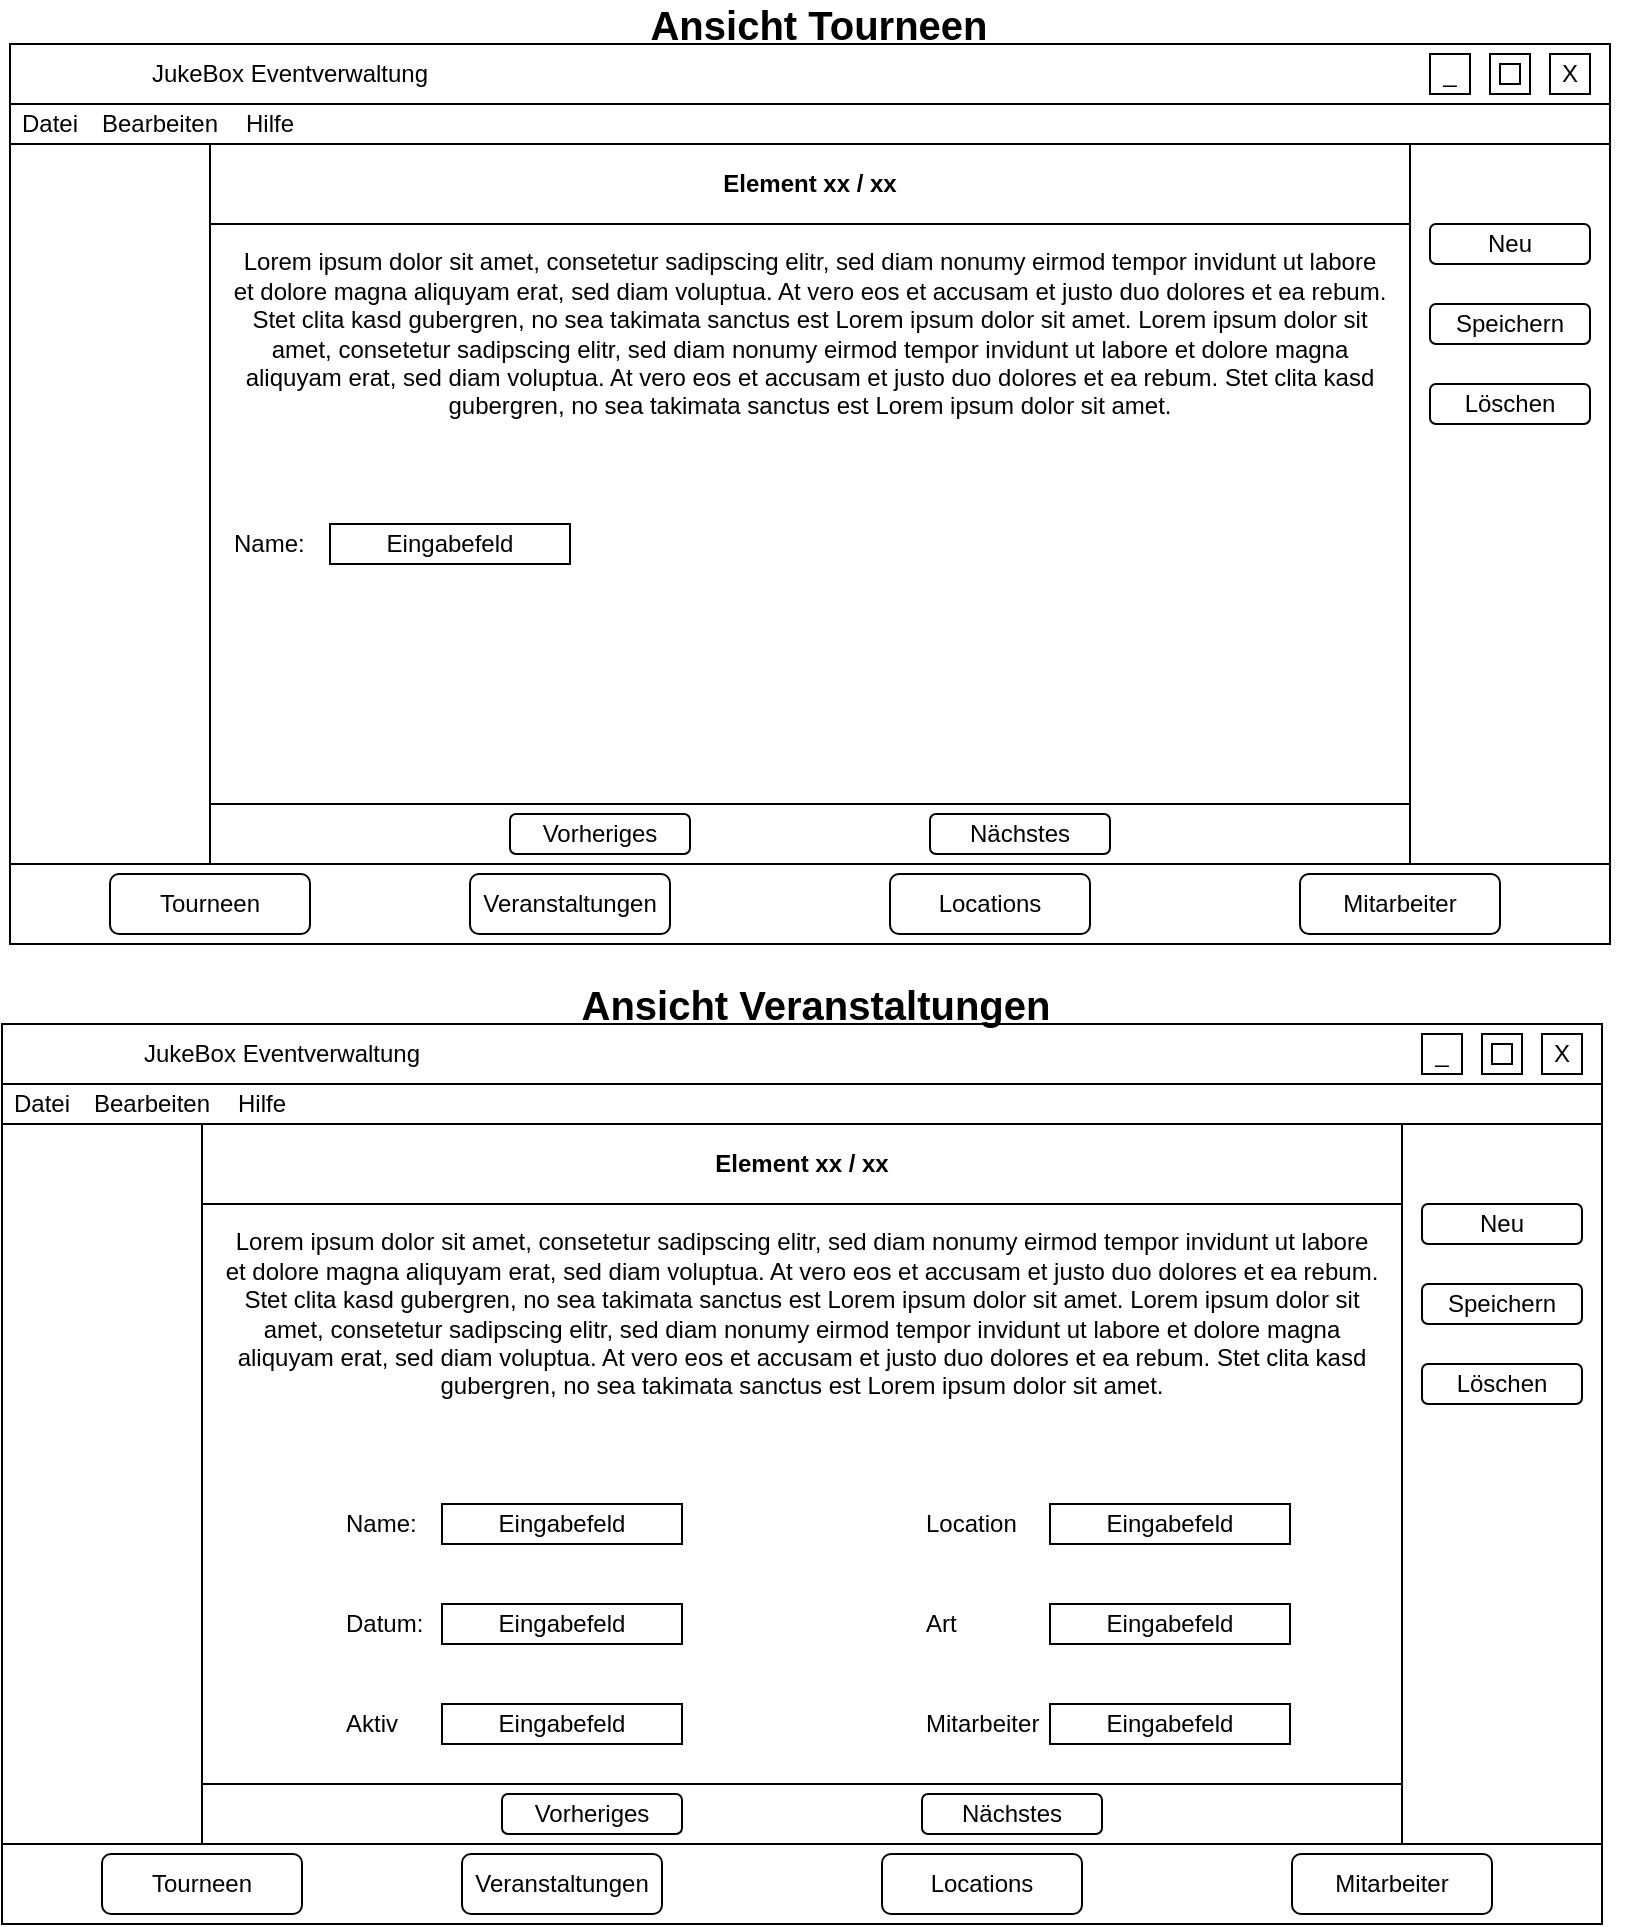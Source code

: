 <mxfile version="15.1.3" type="device" pages="2"><diagram id="r9TmjnMSo731o7vQJbhU" name="Wireframe"><mxGraphModel dx="1038" dy="607" grid="1" gridSize="10" guides="1" tooltips="1" connect="1" arrows="1" fold="1" page="1" pageScale="1" pageWidth="827" pageHeight="1169" math="0" shadow="0"><root><mxCell id="0"/><mxCell id="1" parent="0"/><mxCell id="W1naLXZ1ejZ3wlmJ8ifL-1" value="" style="rounded=0;whiteSpace=wrap;html=1;aspect=fixed;" vertex="1" parent="1"><mxGeometry x="14" y="30" width="800" height="450" as="geometry"/></mxCell><mxCell id="W1naLXZ1ejZ3wlmJ8ifL-2" value="" style="rounded=0;whiteSpace=wrap;html=1;" vertex="1" parent="1"><mxGeometry x="14" y="30" width="800" height="30" as="geometry"/></mxCell><mxCell id="W1naLXZ1ejZ3wlmJ8ifL-3" value="X" style="whiteSpace=wrap;html=1;aspect=fixed;" vertex="1" parent="1"><mxGeometry x="784" y="35" width="20" height="20" as="geometry"/></mxCell><mxCell id="W1naLXZ1ejZ3wlmJ8ifL-4" value="" style="whiteSpace=wrap;html=1;aspect=fixed;" vertex="1" parent="1"><mxGeometry x="754" y="35" width="20" height="20" as="geometry"/></mxCell><mxCell id="W1naLXZ1ejZ3wlmJ8ifL-5" value="_" style="whiteSpace=wrap;html=1;aspect=fixed;" vertex="1" parent="1"><mxGeometry x="724" y="35" width="20" height="20" as="geometry"/></mxCell><mxCell id="W1naLXZ1ejZ3wlmJ8ifL-6" value="" style="whiteSpace=wrap;html=1;aspect=fixed;" vertex="1" parent="1"><mxGeometry x="759" y="40" width="10" height="10" as="geometry"/></mxCell><mxCell id="W1naLXZ1ejZ3wlmJ8ifL-7" value="JukeBox Eventverwaltung" style="text;html=1;strokeColor=none;fillColor=none;align=center;verticalAlign=middle;whiteSpace=wrap;rounded=0;" vertex="1" parent="1"><mxGeometry x="24" y="35" width="260" height="20" as="geometry"/></mxCell><mxCell id="W1naLXZ1ejZ3wlmJ8ifL-8" value="" style="rounded=0;whiteSpace=wrap;html=1;" vertex="1" parent="1"><mxGeometry x="14" y="60" width="800" height="20" as="geometry"/></mxCell><mxCell id="W1naLXZ1ejZ3wlmJ8ifL-10" value="Datei" style="text;html=1;strokeColor=none;fillColor=none;align=center;verticalAlign=middle;whiteSpace=wrap;rounded=0;" vertex="1" parent="1"><mxGeometry x="14" y="60" width="40" height="20" as="geometry"/></mxCell><mxCell id="W1naLXZ1ejZ3wlmJ8ifL-11" value="Bearbeiten" style="text;html=1;strokeColor=none;fillColor=none;align=center;verticalAlign=middle;whiteSpace=wrap;rounded=0;" vertex="1" parent="1"><mxGeometry x="54" y="60" width="70" height="20" as="geometry"/></mxCell><mxCell id="W1naLXZ1ejZ3wlmJ8ifL-12" value="Hilfe" style="text;html=1;strokeColor=none;fillColor=none;align=center;verticalAlign=middle;whiteSpace=wrap;rounded=0;" vertex="1" parent="1"><mxGeometry x="124" y="60" width="40" height="20" as="geometry"/></mxCell><mxCell id="W1naLXZ1ejZ3wlmJ8ifL-13" value="" style="rounded=0;whiteSpace=wrap;html=1;" vertex="1" parent="1"><mxGeometry x="14" y="440" width="800" height="40" as="geometry"/></mxCell><mxCell id="W1naLXZ1ejZ3wlmJ8ifL-14" value="Tourneen" style="rounded=1;whiteSpace=wrap;html=1;" vertex="1" parent="1"><mxGeometry x="64" y="445" width="100" height="30" as="geometry"/></mxCell><mxCell id="W1naLXZ1ejZ3wlmJ8ifL-15" value="Veranstaltungen" style="rounded=1;whiteSpace=wrap;html=1;" vertex="1" parent="1"><mxGeometry x="244" y="445" width="100" height="30" as="geometry"/></mxCell><mxCell id="W1naLXZ1ejZ3wlmJ8ifL-16" value="Locations" style="rounded=1;whiteSpace=wrap;html=1;" vertex="1" parent="1"><mxGeometry x="454" y="445" width="100" height="30" as="geometry"/></mxCell><mxCell id="W1naLXZ1ejZ3wlmJ8ifL-17" value="Mitarbeiter" style="rounded=1;whiteSpace=wrap;html=1;" vertex="1" parent="1"><mxGeometry x="659" y="445" width="100" height="30" as="geometry"/></mxCell><mxCell id="W1naLXZ1ejZ3wlmJ8ifL-18" value="" style="rounded=0;whiteSpace=wrap;html=1;" vertex="1" parent="1"><mxGeometry x="14" y="80" width="100" height="360" as="geometry"/></mxCell><mxCell id="W1naLXZ1ejZ3wlmJ8ifL-19" value="" style="rounded=0;whiteSpace=wrap;html=1;" vertex="1" parent="1"><mxGeometry x="714" y="80" width="100" height="360" as="geometry"/></mxCell><mxCell id="W1naLXZ1ejZ3wlmJ8ifL-20" value="" style="rounded=0;whiteSpace=wrap;html=1;" vertex="1" parent="1"><mxGeometry x="114" y="80" width="600" height="360" as="geometry"/></mxCell><mxCell id="W1naLXZ1ejZ3wlmJ8ifL-21" value="Element xx / xx" style="text;html=1;strokeColor=none;fillColor=none;align=center;verticalAlign=middle;whiteSpace=wrap;rounded=0;fontStyle=1" vertex="1" parent="1"><mxGeometry x="114" y="90" width="600" height="20" as="geometry"/></mxCell><mxCell id="W1naLXZ1ejZ3wlmJ8ifL-23" value="Neu" style="rounded=1;whiteSpace=wrap;html=1;" vertex="1" parent="1"><mxGeometry x="724" y="120" width="80" height="20" as="geometry"/></mxCell><mxCell id="W1naLXZ1ejZ3wlmJ8ifL-24" value="Speichern" style="rounded=1;whiteSpace=wrap;html=1;" vertex="1" parent="1"><mxGeometry x="724" y="160" width="80" height="20" as="geometry"/></mxCell><mxCell id="W1naLXZ1ejZ3wlmJ8ifL-25" value="Löschen" style="rounded=1;whiteSpace=wrap;html=1;" vertex="1" parent="1"><mxGeometry x="724" y="200" width="80" height="20" as="geometry"/></mxCell><mxCell id="W1naLXZ1ejZ3wlmJ8ifL-26" value="" style="rounded=0;whiteSpace=wrap;html=1;" vertex="1" parent="1"><mxGeometry x="114" y="410" width="600" height="30" as="geometry"/></mxCell><mxCell id="W1naLXZ1ejZ3wlmJ8ifL-28" value="Nächstes" style="rounded=1;whiteSpace=wrap;html=1;" vertex="1" parent="1"><mxGeometry x="474" y="415" width="90" height="20" as="geometry"/></mxCell><mxCell id="W1naLXZ1ejZ3wlmJ8ifL-29" value="Vorheriges" style="rounded=1;whiteSpace=wrap;html=1;" vertex="1" parent="1"><mxGeometry x="264" y="415" width="90" height="20" as="geometry"/></mxCell><mxCell id="W1naLXZ1ejZ3wlmJ8ifL-32" value="" style="rounded=0;whiteSpace=wrap;html=1;" vertex="1" parent="1"><mxGeometry x="114" y="120" width="600" height="290" as="geometry"/></mxCell><mxCell id="W1naLXZ1ejZ3wlmJ8ifL-33" value="Lorem ipsum dolor sit amet, consetetur sadipscing elitr, sed diam nonumy eirmod tempor invidunt ut labore et dolore magna aliquyam erat, sed diam voluptua. At vero eos et accusam et justo duo dolores et ea rebum. Stet clita kasd gubergren, no sea takimata sanctus est Lorem ipsum dolor sit amet. Lorem ipsum dolor sit amet, consetetur sadipscing elitr, sed diam nonumy eirmod tempor invidunt ut labore et dolore magna aliquyam erat, sed diam voluptua. At vero eos et accusam et justo duo dolores et ea rebum. Stet clita kasd gubergren, no sea takimata sanctus est Lorem ipsum dolor sit amet." style="text;html=1;strokeColor=none;fillColor=none;align=center;verticalAlign=middle;whiteSpace=wrap;rounded=0;" vertex="1" parent="1"><mxGeometry x="124" y="130" width="580" height="90" as="geometry"/></mxCell><mxCell id="W1naLXZ1ejZ3wlmJ8ifL-34" value="Eingabefeld" style="rounded=0;whiteSpace=wrap;html=1;" vertex="1" parent="1"><mxGeometry x="174" y="270" width="120" height="20" as="geometry"/></mxCell><mxCell id="W1naLXZ1ejZ3wlmJ8ifL-35" value="Name:&amp;nbsp;" style="text;html=1;strokeColor=none;fillColor=none;align=left;verticalAlign=middle;whiteSpace=wrap;rounded=0;" vertex="1" parent="1"><mxGeometry x="124" y="270" width="50" height="20" as="geometry"/></mxCell><mxCell id="W1naLXZ1ejZ3wlmJ8ifL-36" value="" style="rounded=0;whiteSpace=wrap;html=1;aspect=fixed;" vertex="1" parent="1"><mxGeometry x="10" y="520" width="800" height="450" as="geometry"/></mxCell><mxCell id="W1naLXZ1ejZ3wlmJ8ifL-37" value="" style="rounded=0;whiteSpace=wrap;html=1;" vertex="1" parent="1"><mxGeometry x="10" y="520" width="800" height="30" as="geometry"/></mxCell><mxCell id="W1naLXZ1ejZ3wlmJ8ifL-38" value="X" style="whiteSpace=wrap;html=1;aspect=fixed;" vertex="1" parent="1"><mxGeometry x="780" y="525" width="20" height="20" as="geometry"/></mxCell><mxCell id="W1naLXZ1ejZ3wlmJ8ifL-39" value="" style="whiteSpace=wrap;html=1;aspect=fixed;" vertex="1" parent="1"><mxGeometry x="750" y="525" width="20" height="20" as="geometry"/></mxCell><mxCell id="W1naLXZ1ejZ3wlmJ8ifL-40" value="_" style="whiteSpace=wrap;html=1;aspect=fixed;" vertex="1" parent="1"><mxGeometry x="720" y="525" width="20" height="20" as="geometry"/></mxCell><mxCell id="W1naLXZ1ejZ3wlmJ8ifL-41" value="" style="whiteSpace=wrap;html=1;aspect=fixed;" vertex="1" parent="1"><mxGeometry x="755" y="530" width="10" height="10" as="geometry"/></mxCell><mxCell id="W1naLXZ1ejZ3wlmJ8ifL-42" value="JukeBox Eventverwaltung" style="text;html=1;strokeColor=none;fillColor=none;align=center;verticalAlign=middle;whiteSpace=wrap;rounded=0;" vertex="1" parent="1"><mxGeometry x="20" y="525" width="260" height="20" as="geometry"/></mxCell><mxCell id="W1naLXZ1ejZ3wlmJ8ifL-43" value="" style="rounded=0;whiteSpace=wrap;html=1;" vertex="1" parent="1"><mxGeometry x="10" y="550" width="800" height="20" as="geometry"/></mxCell><mxCell id="W1naLXZ1ejZ3wlmJ8ifL-44" value="Datei" style="text;html=1;strokeColor=none;fillColor=none;align=center;verticalAlign=middle;whiteSpace=wrap;rounded=0;" vertex="1" parent="1"><mxGeometry x="10" y="550" width="40" height="20" as="geometry"/></mxCell><mxCell id="W1naLXZ1ejZ3wlmJ8ifL-45" value="Bearbeiten" style="text;html=1;strokeColor=none;fillColor=none;align=center;verticalAlign=middle;whiteSpace=wrap;rounded=0;" vertex="1" parent="1"><mxGeometry x="50" y="550" width="70" height="20" as="geometry"/></mxCell><mxCell id="W1naLXZ1ejZ3wlmJ8ifL-46" value="Hilfe" style="text;html=1;strokeColor=none;fillColor=none;align=center;verticalAlign=middle;whiteSpace=wrap;rounded=0;" vertex="1" parent="1"><mxGeometry x="120" y="550" width="40" height="20" as="geometry"/></mxCell><mxCell id="W1naLXZ1ejZ3wlmJ8ifL-47" value="" style="rounded=0;whiteSpace=wrap;html=1;" vertex="1" parent="1"><mxGeometry x="10" y="930" width="800" height="40" as="geometry"/></mxCell><mxCell id="W1naLXZ1ejZ3wlmJ8ifL-48" value="Tourneen" style="rounded=1;whiteSpace=wrap;html=1;" vertex="1" parent="1"><mxGeometry x="60" y="935" width="100" height="30" as="geometry"/></mxCell><mxCell id="W1naLXZ1ejZ3wlmJ8ifL-49" value="Veranstaltungen" style="rounded=1;whiteSpace=wrap;html=1;" vertex="1" parent="1"><mxGeometry x="240" y="935" width="100" height="30" as="geometry"/></mxCell><mxCell id="W1naLXZ1ejZ3wlmJ8ifL-50" value="Locations" style="rounded=1;whiteSpace=wrap;html=1;" vertex="1" parent="1"><mxGeometry x="450" y="935" width="100" height="30" as="geometry"/></mxCell><mxCell id="W1naLXZ1ejZ3wlmJ8ifL-51" value="Mitarbeiter" style="rounded=1;whiteSpace=wrap;html=1;" vertex="1" parent="1"><mxGeometry x="655" y="935" width="100" height="30" as="geometry"/></mxCell><mxCell id="W1naLXZ1ejZ3wlmJ8ifL-52" value="" style="rounded=0;whiteSpace=wrap;html=1;" vertex="1" parent="1"><mxGeometry x="10" y="570" width="100" height="360" as="geometry"/></mxCell><mxCell id="W1naLXZ1ejZ3wlmJ8ifL-53" value="" style="rounded=0;whiteSpace=wrap;html=1;" vertex="1" parent="1"><mxGeometry x="710" y="570" width="100" height="360" as="geometry"/></mxCell><mxCell id="W1naLXZ1ejZ3wlmJ8ifL-54" value="" style="rounded=0;whiteSpace=wrap;html=1;" vertex="1" parent="1"><mxGeometry x="110" y="570" width="600" height="360" as="geometry"/></mxCell><mxCell id="W1naLXZ1ejZ3wlmJ8ifL-55" value="Element xx / xx" style="text;html=1;strokeColor=none;fillColor=none;align=center;verticalAlign=middle;whiteSpace=wrap;rounded=0;fontStyle=1" vertex="1" parent="1"><mxGeometry x="110" y="580" width="600" height="20" as="geometry"/></mxCell><mxCell id="W1naLXZ1ejZ3wlmJ8ifL-56" value="Neu" style="rounded=1;whiteSpace=wrap;html=1;" vertex="1" parent="1"><mxGeometry x="720" y="610" width="80" height="20" as="geometry"/></mxCell><mxCell id="W1naLXZ1ejZ3wlmJ8ifL-57" value="Speichern" style="rounded=1;whiteSpace=wrap;html=1;" vertex="1" parent="1"><mxGeometry x="720" y="650" width="80" height="20" as="geometry"/></mxCell><mxCell id="W1naLXZ1ejZ3wlmJ8ifL-58" value="Löschen" style="rounded=1;whiteSpace=wrap;html=1;" vertex="1" parent="1"><mxGeometry x="720" y="690" width="80" height="20" as="geometry"/></mxCell><mxCell id="W1naLXZ1ejZ3wlmJ8ifL-59" value="" style="rounded=0;whiteSpace=wrap;html=1;" vertex="1" parent="1"><mxGeometry x="110" y="900" width="600" height="30" as="geometry"/></mxCell><mxCell id="W1naLXZ1ejZ3wlmJ8ifL-60" value="Nächstes" style="rounded=1;whiteSpace=wrap;html=1;" vertex="1" parent="1"><mxGeometry x="470" y="905" width="90" height="20" as="geometry"/></mxCell><mxCell id="W1naLXZ1ejZ3wlmJ8ifL-61" value="Vorheriges" style="rounded=1;whiteSpace=wrap;html=1;" vertex="1" parent="1"><mxGeometry x="260" y="905" width="90" height="20" as="geometry"/></mxCell><mxCell id="W1naLXZ1ejZ3wlmJ8ifL-62" value="" style="rounded=0;whiteSpace=wrap;html=1;" vertex="1" parent="1"><mxGeometry x="110" y="610" width="600" height="290" as="geometry"/></mxCell><mxCell id="W1naLXZ1ejZ3wlmJ8ifL-63" value="Lorem ipsum dolor sit amet, consetetur sadipscing elitr, sed diam nonumy eirmod tempor invidunt ut labore et dolore magna aliquyam erat, sed diam voluptua. At vero eos et accusam et justo duo dolores et ea rebum. Stet clita kasd gubergren, no sea takimata sanctus est Lorem ipsum dolor sit amet. Lorem ipsum dolor sit amet, consetetur sadipscing elitr, sed diam nonumy eirmod tempor invidunt ut labore et dolore magna aliquyam erat, sed diam voluptua. At vero eos et accusam et justo duo dolores et ea rebum. Stet clita kasd gubergren, no sea takimata sanctus est Lorem ipsum dolor sit amet." style="text;html=1;strokeColor=none;fillColor=none;align=center;verticalAlign=middle;whiteSpace=wrap;rounded=0;" vertex="1" parent="1"><mxGeometry x="120" y="620" width="580" height="90" as="geometry"/></mxCell><mxCell id="W1naLXZ1ejZ3wlmJ8ifL-64" value="Eingabefeld" style="rounded=0;whiteSpace=wrap;html=1;" vertex="1" parent="1"><mxGeometry x="230" y="760" width="120" height="20" as="geometry"/></mxCell><mxCell id="W1naLXZ1ejZ3wlmJ8ifL-65" value="Name:&amp;nbsp;" style="text;html=1;strokeColor=none;fillColor=none;align=left;verticalAlign=middle;whiteSpace=wrap;rounded=0;" vertex="1" parent="1"><mxGeometry x="180" y="760" width="50" height="20" as="geometry"/></mxCell><mxCell id="W1naLXZ1ejZ3wlmJ8ifL-66" value="&lt;span style=&quot;font-size: 20px&quot;&gt;&lt;b&gt;Ansicht Tourneen&lt;/b&gt;&lt;/span&gt;" style="text;html=1;strokeColor=none;fillColor=none;align=center;verticalAlign=middle;whiteSpace=wrap;rounded=0;" vertex="1" parent="1"><mxGeometry x="10" y="10" width="817" height="20" as="geometry"/></mxCell><mxCell id="W1naLXZ1ejZ3wlmJ8ifL-67" value="&lt;span style=&quot;font-size: 20px&quot;&gt;&lt;b&gt;Ansicht Veranstaltungen&lt;/b&gt;&lt;/span&gt;" style="text;html=1;strokeColor=none;fillColor=none;align=center;verticalAlign=middle;whiteSpace=wrap;rounded=0;" vertex="1" parent="1"><mxGeometry x="10" y="500" width="813.5" height="20" as="geometry"/></mxCell><mxCell id="W1naLXZ1ejZ3wlmJ8ifL-68" value="Eingabefeld" style="rounded=0;whiteSpace=wrap;html=1;" vertex="1" parent="1"><mxGeometry x="230" y="810" width="120" height="20" as="geometry"/></mxCell><mxCell id="W1naLXZ1ejZ3wlmJ8ifL-69" value="Datum:" style="text;html=1;strokeColor=none;fillColor=none;align=left;verticalAlign=middle;whiteSpace=wrap;rounded=0;" vertex="1" parent="1"><mxGeometry x="180" y="810" width="50" height="20" as="geometry"/></mxCell><mxCell id="W1naLXZ1ejZ3wlmJ8ifL-70" value="Eingabefeld" style="rounded=0;whiteSpace=wrap;html=1;" vertex="1" parent="1"><mxGeometry x="230" y="860" width="120" height="20" as="geometry"/></mxCell><mxCell id="W1naLXZ1ejZ3wlmJ8ifL-71" value="Aktiv" style="text;html=1;strokeColor=none;fillColor=none;align=left;verticalAlign=middle;whiteSpace=wrap;rounded=0;" vertex="1" parent="1"><mxGeometry x="180" y="860" width="50" height="20" as="geometry"/></mxCell><mxCell id="W1naLXZ1ejZ3wlmJ8ifL-72" value="Eingabefeld" style="rounded=0;whiteSpace=wrap;html=1;" vertex="1" parent="1"><mxGeometry x="534" y="760" width="120" height="20" as="geometry"/></mxCell><mxCell id="W1naLXZ1ejZ3wlmJ8ifL-73" value="Location" style="text;html=1;strokeColor=none;fillColor=none;align=left;verticalAlign=middle;whiteSpace=wrap;rounded=0;" vertex="1" parent="1"><mxGeometry x="470" y="760" width="50" height="20" as="geometry"/></mxCell><mxCell id="W1naLXZ1ejZ3wlmJ8ifL-74" value="Eingabefeld" style="rounded=0;whiteSpace=wrap;html=1;" vertex="1" parent="1"><mxGeometry x="534" y="810" width="120" height="20" as="geometry"/></mxCell><mxCell id="W1naLXZ1ejZ3wlmJ8ifL-75" value="Art" style="text;html=1;strokeColor=none;fillColor=none;align=left;verticalAlign=middle;whiteSpace=wrap;rounded=0;" vertex="1" parent="1"><mxGeometry x="470" y="810" width="50" height="20" as="geometry"/></mxCell><mxCell id="W1naLXZ1ejZ3wlmJ8ifL-76" value="Eingabefeld" style="rounded=0;whiteSpace=wrap;html=1;" vertex="1" parent="1"><mxGeometry x="534" y="860" width="120" height="20" as="geometry"/></mxCell><mxCell id="W1naLXZ1ejZ3wlmJ8ifL-77" value="Mitarbeiter" style="text;html=1;strokeColor=none;fillColor=none;align=left;verticalAlign=middle;whiteSpace=wrap;rounded=0;" vertex="1" parent="1"><mxGeometry x="470" y="860" width="50" height="20" as="geometry"/></mxCell></root></mxGraphModel></diagram><diagram id="kYVFNtCHOgZ6Wz5Juds1" name="Mockup"><mxGraphModel dx="865" dy="506" grid="1" gridSize="10" guides="1" tooltips="1" connect="1" arrows="1" fold="1" page="1" pageScale="1" pageWidth="827" pageHeight="1169" math="0" shadow="0"><root><mxCell id="L4agg6DZ842AfDBjbF8b-0"/><mxCell id="L4agg6DZ842AfDBjbF8b-1" parent="L4agg6DZ842AfDBjbF8b-0"/><mxCell id="L4agg6DZ842AfDBjbF8b-2" value="" style="rounded=0;whiteSpace=wrap;html=1;aspect=fixed;fillColor=#FFFFFF;" vertex="1" parent="L4agg6DZ842AfDBjbF8b-1"><mxGeometry x="14" y="30" width="800" height="450" as="geometry"/></mxCell><mxCell id="L4agg6DZ842AfDBjbF8b-3" value="" style="rounded=0;whiteSpace=wrap;html=1;fillColor=#FFFFFF;" vertex="1" parent="L4agg6DZ842AfDBjbF8b-1"><mxGeometry x="14" y="30" width="800" height="30" as="geometry"/></mxCell><mxCell id="L4agg6DZ842AfDBjbF8b-4" value="X" style="whiteSpace=wrap;html=1;aspect=fixed;fillColor=#FFFFFF;" vertex="1" parent="L4agg6DZ842AfDBjbF8b-1"><mxGeometry x="784" y="35" width="20" height="20" as="geometry"/></mxCell><mxCell id="L4agg6DZ842AfDBjbF8b-5" value="" style="whiteSpace=wrap;html=1;aspect=fixed;fillColor=#FFFFFF;" vertex="1" parent="L4agg6DZ842AfDBjbF8b-1"><mxGeometry x="754" y="35" width="20" height="20" as="geometry"/></mxCell><mxCell id="L4agg6DZ842AfDBjbF8b-6" value="_" style="whiteSpace=wrap;html=1;aspect=fixed;fillColor=#FFFFFF;" vertex="1" parent="L4agg6DZ842AfDBjbF8b-1"><mxGeometry x="724" y="35" width="20" height="20" as="geometry"/></mxCell><mxCell id="L4agg6DZ842AfDBjbF8b-7" value="" style="whiteSpace=wrap;html=1;aspect=fixed;fillColor=#FFFFFF;" vertex="1" parent="L4agg6DZ842AfDBjbF8b-1"><mxGeometry x="759" y="40" width="10" height="10" as="geometry"/></mxCell><mxCell id="L4agg6DZ842AfDBjbF8b-8" value="JukeBox Eventverwaltung" style="text;html=1;strokeColor=none;align=center;verticalAlign=middle;whiteSpace=wrap;rounded=0;fillColor=#FFFFFF;" vertex="1" parent="L4agg6DZ842AfDBjbF8b-1"><mxGeometry x="24" y="35" width="260" height="20" as="geometry"/></mxCell><mxCell id="L4agg6DZ842AfDBjbF8b-9" value="" style="rounded=0;whiteSpace=wrap;html=1;fillColor=#CCCCCC;" vertex="1" parent="L4agg6DZ842AfDBjbF8b-1"><mxGeometry x="14" y="60" width="800" height="20" as="geometry"/></mxCell><mxCell id="L4agg6DZ842AfDBjbF8b-10" value="Datei" style="text;html=1;strokeColor=none;align=center;verticalAlign=middle;whiteSpace=wrap;rounded=0;" vertex="1" parent="L4agg6DZ842AfDBjbF8b-1"><mxGeometry x="14" y="60" width="40" height="20" as="geometry"/></mxCell><mxCell id="L4agg6DZ842AfDBjbF8b-11" value="Bearbeiten" style="text;html=1;strokeColor=none;align=center;verticalAlign=middle;whiteSpace=wrap;rounded=0;" vertex="1" parent="L4agg6DZ842AfDBjbF8b-1"><mxGeometry x="54" y="60" width="70" height="20" as="geometry"/></mxCell><mxCell id="L4agg6DZ842AfDBjbF8b-12" value="Hilfe" style="text;html=1;strokeColor=none;align=center;verticalAlign=middle;whiteSpace=wrap;rounded=0;" vertex="1" parent="L4agg6DZ842AfDBjbF8b-1"><mxGeometry x="124" y="60" width="40" height="20" as="geometry"/></mxCell><mxCell id="L4agg6DZ842AfDBjbF8b-13" value="" style="rounded=0;whiteSpace=wrap;html=1;fillColor=#CCCCCC;" vertex="1" parent="L4agg6DZ842AfDBjbF8b-1"><mxGeometry x="14" y="440" width="800" height="40" as="geometry"/></mxCell><mxCell id="L4agg6DZ842AfDBjbF8b-14" value="&lt;u&gt;T&lt;/u&gt;ourneen" style="rounded=1;whiteSpace=wrap;html=1;fontStyle=0;fillColor=#FFFFFF;" vertex="1" parent="L4agg6DZ842AfDBjbF8b-1"><mxGeometry x="64" y="445" width="100" height="30" as="geometry"/></mxCell><mxCell id="L4agg6DZ842AfDBjbF8b-15" value="&lt;u&gt;V&lt;/u&gt;eranstaltungen" style="rounded=1;whiteSpace=wrap;html=1;fontStyle=0;fillColor=#FFFFFF;" vertex="1" parent="L4agg6DZ842AfDBjbF8b-1"><mxGeometry x="244" y="445" width="100" height="30" as="geometry"/></mxCell><mxCell id="L4agg6DZ842AfDBjbF8b-16" value="&lt;u&gt;L&lt;/u&gt;ocations" style="rounded=1;whiteSpace=wrap;html=1;fontStyle=0;fillColor=#FFFFFF;" vertex="1" parent="L4agg6DZ842AfDBjbF8b-1"><mxGeometry x="454" y="445" width="100" height="30" as="geometry"/></mxCell><mxCell id="L4agg6DZ842AfDBjbF8b-17" value="&lt;u&gt;M&lt;/u&gt;itarbeiter" style="rounded=1;whiteSpace=wrap;html=1;fontStyle=0;fillColor=#FFFFFF;" vertex="1" parent="L4agg6DZ842AfDBjbF8b-1"><mxGeometry x="659" y="445" width="100" height="30" as="geometry"/></mxCell><mxCell id="L4agg6DZ842AfDBjbF8b-18" value="" style="rounded=0;whiteSpace=wrap;html=1;fillColor=#FFFFFF;" vertex="1" parent="L4agg6DZ842AfDBjbF8b-1"><mxGeometry x="14" y="80" width="100" height="360" as="geometry"/></mxCell><mxCell id="L4agg6DZ842AfDBjbF8b-19" value="" style="rounded=0;whiteSpace=wrap;html=1;fillColor=#FFFFFF;" vertex="1" parent="L4agg6DZ842AfDBjbF8b-1"><mxGeometry x="714" y="80" width="100" height="360" as="geometry"/></mxCell><mxCell id="L4agg6DZ842AfDBjbF8b-20" value="" style="rounded=0;whiteSpace=wrap;html=1;fillColor=#FFFFFF;" vertex="1" parent="L4agg6DZ842AfDBjbF8b-1"><mxGeometry x="114" y="80" width="600" height="360" as="geometry"/></mxCell><mxCell id="L4agg6DZ842AfDBjbF8b-21" value="Element xx / xx" style="text;html=1;strokeColor=none;align=center;verticalAlign=middle;whiteSpace=wrap;rounded=0;fontStyle=1;fillColor=#FFFFFF;" vertex="1" parent="L4agg6DZ842AfDBjbF8b-1"><mxGeometry x="114" y="90" width="600" height="20" as="geometry"/></mxCell><mxCell id="L4agg6DZ842AfDBjbF8b-22" value="Neu" style="rounded=1;whiteSpace=wrap;html=1;fontStyle=4;fillColor=#FFFFFF;" vertex="1" parent="L4agg6DZ842AfDBjbF8b-1"><mxGeometry x="724" y="120" width="80" height="20" as="geometry"/></mxCell><mxCell id="L4agg6DZ842AfDBjbF8b-23" value="Speichern" style="rounded=1;whiteSpace=wrap;html=1;fontStyle=4;fillColor=#FFFFFF;" vertex="1" parent="L4agg6DZ842AfDBjbF8b-1"><mxGeometry x="724" y="160" width="80" height="20" as="geometry"/></mxCell><mxCell id="L4agg6DZ842AfDBjbF8b-24" value="Löschen" style="rounded=1;whiteSpace=wrap;html=1;fontStyle=4;fillColor=#FFFFFF;" vertex="1" parent="L4agg6DZ842AfDBjbF8b-1"><mxGeometry x="724" y="200" width="80" height="20" as="geometry"/></mxCell><mxCell id="L4agg6DZ842AfDBjbF8b-25" value="" style="rounded=0;whiteSpace=wrap;html=1;fillColor=#CCCCCC;" vertex="1" parent="L4agg6DZ842AfDBjbF8b-1"><mxGeometry x="114" y="410" width="600" height="30" as="geometry"/></mxCell><mxCell id="L4agg6DZ842AfDBjbF8b-26" value="Nächstes" style="rounded=1;whiteSpace=wrap;html=1;fillColor=#FFFFFF;" vertex="1" parent="L4agg6DZ842AfDBjbF8b-1"><mxGeometry x="474" y="415" width="90" height="20" as="geometry"/></mxCell><mxCell id="L4agg6DZ842AfDBjbF8b-27" value="Vorheriges" style="rounded=1;whiteSpace=wrap;html=1;fillColor=#FFFFFF;" vertex="1" parent="L4agg6DZ842AfDBjbF8b-1"><mxGeometry x="264" y="415" width="90" height="20" as="geometry"/></mxCell><mxCell id="L4agg6DZ842AfDBjbF8b-28" value="" style="rounded=0;whiteSpace=wrap;html=1;fillColor=#FFFFFF;" vertex="1" parent="L4agg6DZ842AfDBjbF8b-1"><mxGeometry x="114" y="120" width="600" height="290" as="geometry"/></mxCell><mxCell id="L4agg6DZ842AfDBjbF8b-29" value="Lorem ipsum dolor sit amet, consetetur sadipscing elitr, sed diam nonumy eirmod tempor invidunt ut labore et dolore magna aliquyam erat, sed diam voluptua. At vero eos et accusam et justo duo dolores et ea rebum. Stet clita kasd gubergren, no sea takimata sanctus est Lorem ipsum dolor sit amet. Lorem ipsum dolor sit amet, consetetur sadipscing elitr, sed diam nonumy eirmod tempor invidunt ut labore et dolore magna aliquyam erat, sed diam voluptua. At vero eos et accusam et justo duo dolores et ea rebum. Stet clita kasd gubergren, no sea takimata sanctus est Lorem ipsum dolor sit amet." style="text;html=1;strokeColor=none;align=center;verticalAlign=middle;whiteSpace=wrap;rounded=0;fillColor=#FFFFFF;fontFamily=Helvetica;" vertex="1" parent="L4agg6DZ842AfDBjbF8b-1"><mxGeometry x="124" y="130" width="580" height="90" as="geometry"/></mxCell><mxCell id="L4agg6DZ842AfDBjbF8b-30" value="Eingabefeld" style="rounded=0;whiteSpace=wrap;html=1;fillColor=#FFFFFF;" vertex="1" parent="L4agg6DZ842AfDBjbF8b-1"><mxGeometry x="174" y="270" width="120" height="20" as="geometry"/></mxCell><mxCell id="L4agg6DZ842AfDBjbF8b-31" value="Name:&amp;nbsp;" style="text;html=1;strokeColor=none;align=left;verticalAlign=middle;whiteSpace=wrap;rounded=0;fillColor=#FFFFFF;" vertex="1" parent="L4agg6DZ842AfDBjbF8b-1"><mxGeometry x="124" y="270" width="50" height="20" as="geometry"/></mxCell></root></mxGraphModel></diagram></mxfile>